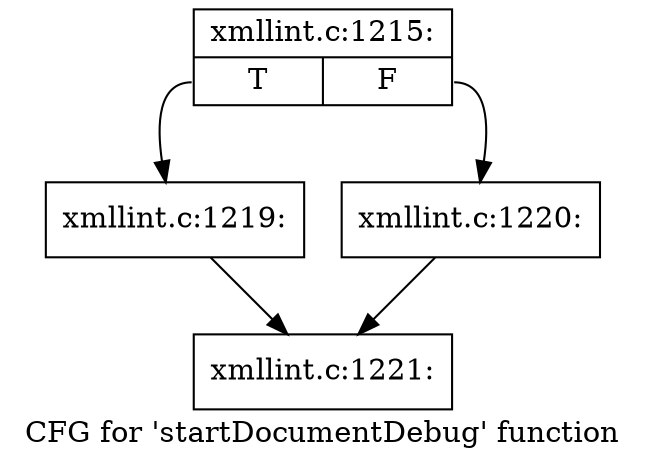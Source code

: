 digraph "CFG for 'startDocumentDebug' function" {
	label="CFG for 'startDocumentDebug' function";

	Node0x4fcc9f0 [shape=record,label="{xmllint.c:1215:|{<s0>T|<s1>F}}"];
	Node0x4fcc9f0:s0 -> Node0x4fcd930;
	Node0x4fcc9f0:s1 -> Node0x4fccba0;
	Node0x4fcd930 [shape=record,label="{xmllint.c:1219:}"];
	Node0x4fcd930 -> Node0x4fcd980;
	Node0x4fccba0 [shape=record,label="{xmllint.c:1220:}"];
	Node0x4fccba0 -> Node0x4fcd980;
	Node0x4fcd980 [shape=record,label="{xmllint.c:1221:}"];
}
